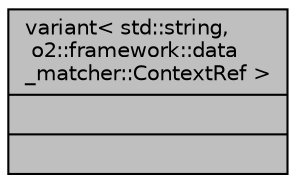 digraph "variant&lt; std::string, o2::framework::data_matcher::ContextRef &gt;"
{
 // INTERACTIVE_SVG=YES
  bgcolor="transparent";
  edge [fontname="Helvetica",fontsize="10",labelfontname="Helvetica",labelfontsize="10"];
  node [fontname="Helvetica",fontsize="10",shape=record];
  Node1 [label="{variant\< std::string,\l o2::framework::data\l_matcher::ContextRef \>\n||}",height=0.2,width=0.4,color="black", fillcolor="grey75", style="filled" fontcolor="black"];
}
